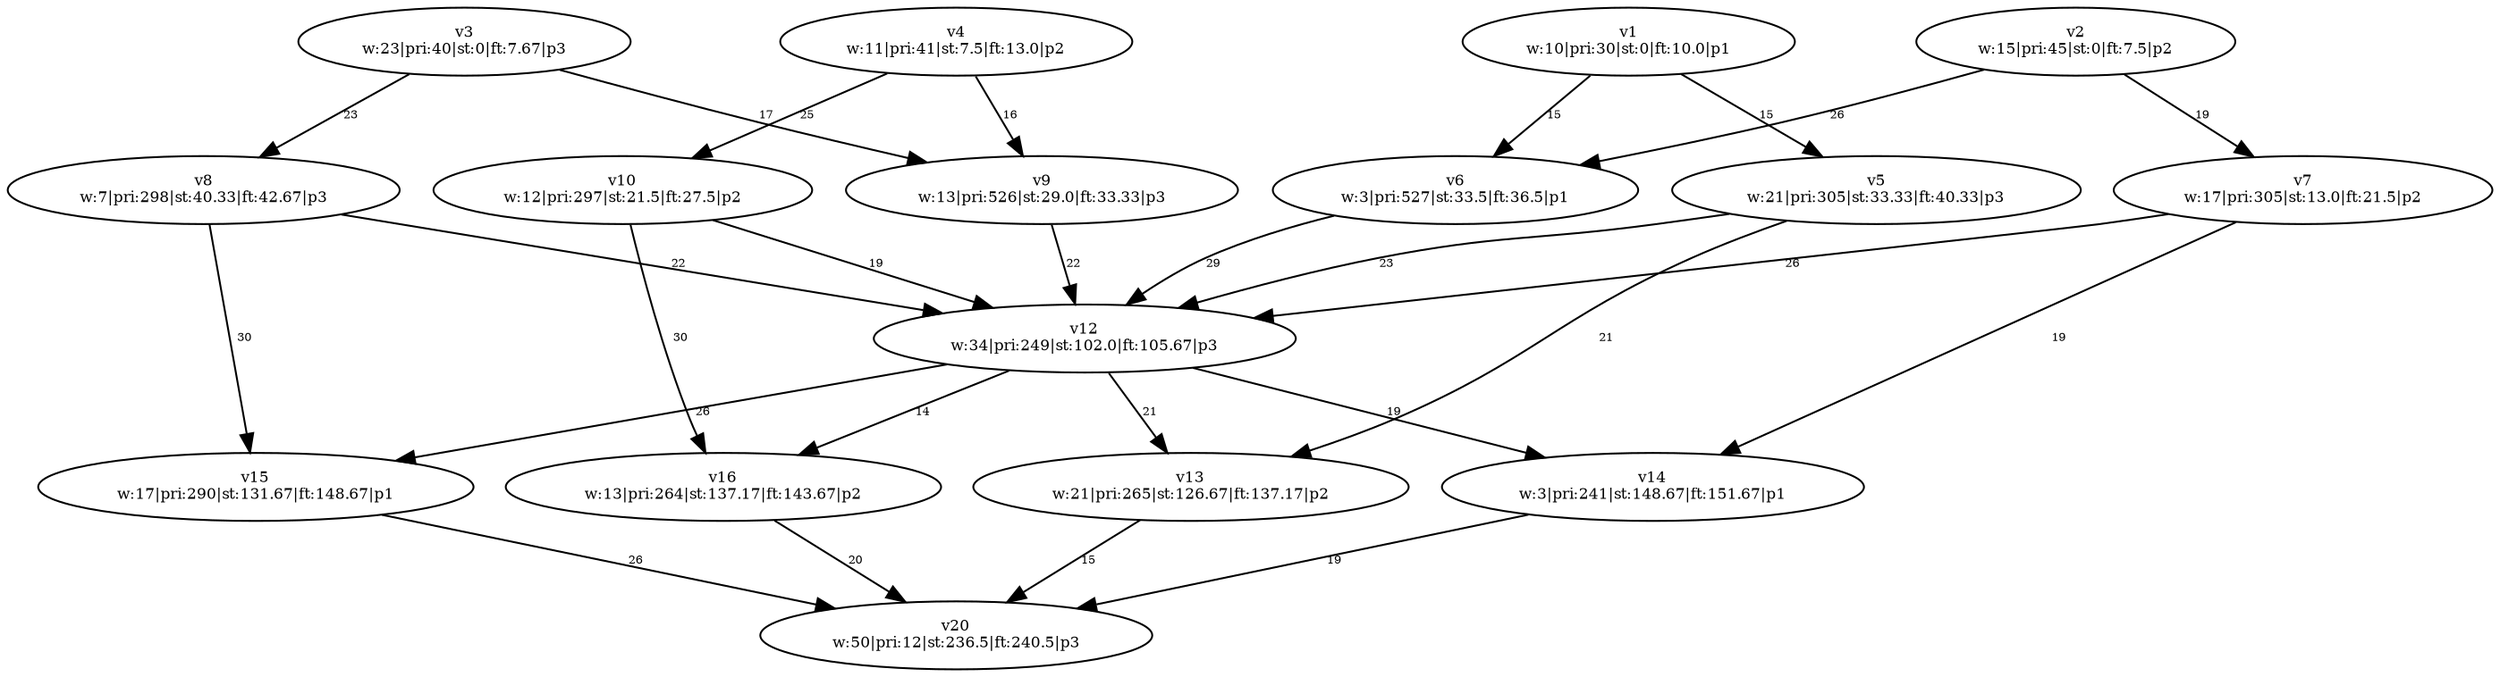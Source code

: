 digraph {
	v2 [label="v2
w:15|pri:45|st:0|ft:7.5|p2" fontsize=8.0]
	v4 [label="v4
w:11|pri:41|st:7.5|ft:13.0|p2" fontsize=8.0]
	v3 [label="v3
w:23|pri:40|st:0|ft:7.67|p3" fontsize=8.0]
	v1 [label="v1
w:10|pri:30|st:0|ft:10.0|p1" fontsize=8.0]
	v6 [label="v6
w:3|pri:527|st:33.5|ft:36.5|p1" fontsize=8.0]
	v9 [label="v9
w:13|pri:526|st:29.0|ft:33.33|p3" fontsize=8.0]
	v5 [label="v5
w:21|pri:305|st:33.33|ft:40.33|p3" fontsize=8.0]
	v7 [label="v7
w:17|pri:305|st:13.0|ft:21.5|p2" fontsize=8.0]
	v8 [label="v8
w:7|pri:298|st:40.33|ft:42.67|p3" fontsize=8.0]
	v10 [label="v10
w:12|pri:297|st:21.5|ft:27.5|p2" fontsize=8.0]
	v12 [label="v12
w:34|pri:249|st:102.0|ft:105.67|p3" fontsize=8.0]
	v15 [label="v15
w:17|pri:290|st:131.67|ft:148.67|p1" fontsize=8.0]
	v13 [label="v13
w:21|pri:265|st:126.67|ft:137.17|p2" fontsize=8.0]
	v16 [label="v16
w:13|pri:264|st:137.17|ft:143.67|p2" fontsize=8.0]
	v14 [label="v14
w:3|pri:241|st:148.67|ft:151.67|p1" fontsize=8.0]
	v20 [label="v20
w:50|pri:12|st:236.5|ft:240.5|p3" fontsize=8.0]
	v1 -> v5 [label=15 constraint=true fontsize=6.0]
	v1 -> v6 [label=15 constraint=true fontsize=6.0]
	v2 -> v6 [label=26 constraint=true fontsize=6.0]
	v2 -> v7 [label=19 constraint=true fontsize=6.0]
	v3 -> v8 [label=23 constraint=true fontsize=6.0]
	v3 -> v9 [label=17 constraint=true fontsize=6.0]
	v4 -> v9 [label=16 constraint=true fontsize=6.0]
	v4 -> v10 [label=25 constraint=true fontsize=6.0]
	v5 -> v13 [label=21 constraint=true fontsize=6.0]
	v7 -> v14 [label=19 constraint=true fontsize=6.0]
	v8 -> v15 [label=30 constraint=true fontsize=6.0]
	v10 -> v16 [label=30 constraint=true fontsize=6.0]
	v12 -> v13 [label=21 constraint=true fontsize=6.0]
	v12 -> v14 [label=19 constraint=true fontsize=6.0]
	v12 -> v15 [label=26 constraint=true fontsize=6.0]
	v12 -> v16 [label=14 constraint=true fontsize=6.0]
	v5 -> v12 [label=23 constraint=true fontsize=6.0]
	v6 -> v12 [label=29 constraint=true fontsize=6.0]
	v7 -> v12 [label=26 constraint=true fontsize=6.0]
	v8 -> v12 [label=22 constraint=true fontsize=6.0]
	v9 -> v12 [label=22 constraint=true fontsize=6.0]
	v10 -> v12 [label=19 constraint=true fontsize=6.0]
	v13 -> v20 [label=15 constraint=true fontsize=6.0]
	v14 -> v20 [label=19 constraint=true fontsize=6.0]
	v15 -> v20 [label=26 constraint=true fontsize=6.0]
	v16 -> v20 [label=20 constraint=true fontsize=6.0]
}
